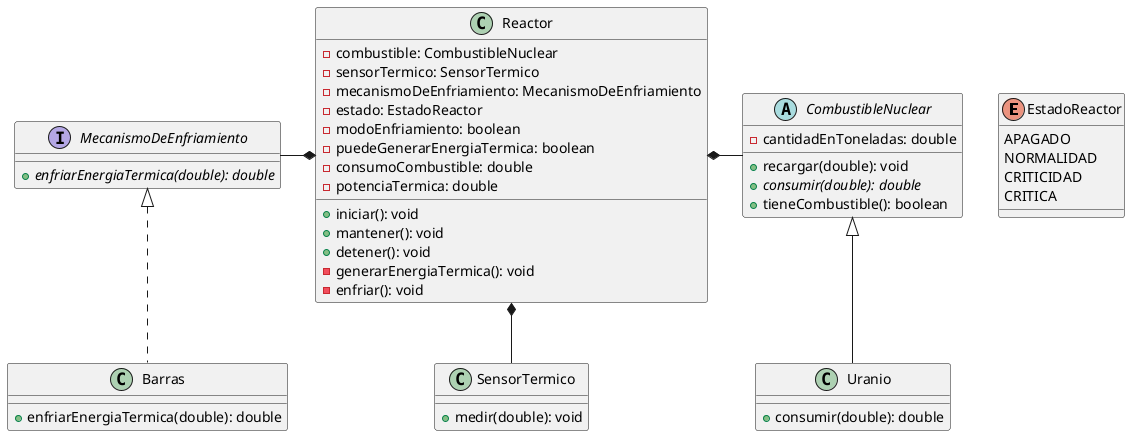 @startuml DiagramaReactor

enum EstadoReactor {
  APAGADO
  NORMALIDAD
  CRITICIDAD
  CRITICA
}

abstract class CombustibleNuclear {
  - cantidadEnToneladas: double
 
  + recargar(double): void
  + {abstract} consumir(double): double
  + tieneCombustible(): boolean
}

class Uranio extends CombustibleNuclear {
  + consumir(double): double
}

interface MecanismoDeEnfriamiento {
  + {abstract} enfriarEnergiaTermica(double): double
}

class Barras implements MecanismoDeEnfriamiento {
  + enfriarEnergiaTermica(double): double
}

class SensorTermico {
  + medir(double): void
}

class Reactor {
  - combustible: CombustibleNuclear
  - sensorTermico: SensorTermico
  - mecanismoDeEnfriamiento: MecanismoDeEnfriamiento
  - estado: EstadoReactor
  - modoEnfriamiento: boolean
  - puedeGenerarEnergiaTermica: boolean
  - consumoCombustible: double
  - potenciaTermica: double

  + iniciar(): void
  + mantener(): void
  + detener(): void
  - generarEnergiaTermica(): void
  - enfriar(): void
}

Reactor *-r- CombustibleNuclear
Reactor *-- SensorTermico
Reactor *-l- MecanismoDeEnfriamiento

@enduml